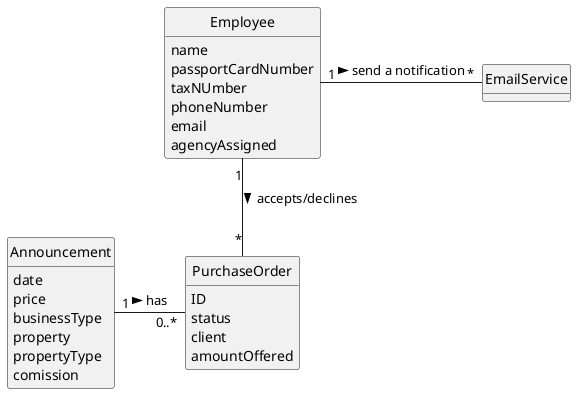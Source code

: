 @startuml
skinparam monochrome true
skinparam packageStyle rectangle
skinparam shadowing false

'left to right direction

skinparam classAttributeIconSize 0

hide circle
hide methods

'title Domain Model



class Employee {
    name
    passportCardNumber
    taxNUmber
    phoneNumber
    email
    agencyAssigned
}

class PurchaseOrder {
    ID
    status
    client
    amountOffered

}

class Announcement {
    date
    price
    businessType
    property
    propertyType
    comission

}

class EmailService{

}






Employee "1" - "*" EmailService : send a notification >
Announcement "1" - "0..*" PurchaseOrder : has  >
Employee "1" -- "*" PurchaseOrder : accepts/declines >
@enduml

